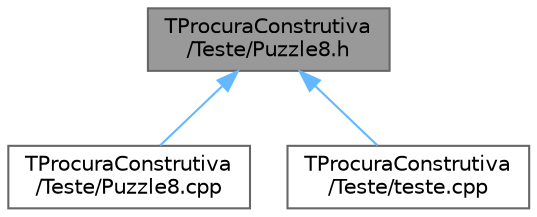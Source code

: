 digraph "TProcuraConstrutiva/Teste/Puzzle8.h"
{
 // LATEX_PDF_SIZE
  bgcolor="transparent";
  edge [fontname=Helvetica,fontsize=10,labelfontname=Helvetica,labelfontsize=10];
  node [fontname=Helvetica,fontsize=10,shape=box,height=0.2,width=0.4];
  Node1 [id="Node000001",label="TProcuraConstrutiva\l/Teste/Puzzle8.h",height=0.2,width=0.4,color="gray40", fillcolor="grey60", style="filled", fontcolor="black",tooltip=" "];
  Node1 -> Node2 [id="edge3_Node000001_Node000002",dir="back",color="steelblue1",style="solid",tooltip=" "];
  Node2 [id="Node000002",label="TProcuraConstrutiva\l/Teste/Puzzle8.cpp",height=0.2,width=0.4,color="grey40", fillcolor="white", style="filled",URL="$Puzzle8_8cpp.html",tooltip=" "];
  Node1 -> Node3 [id="edge4_Node000001_Node000003",dir="back",color="steelblue1",style="solid",tooltip=" "];
  Node3 [id="Node000003",label="TProcuraConstrutiva\l/Teste/teste.cpp",height=0.2,width=0.4,color="grey40", fillcolor="white", style="filled",URL="$TProcuraConstrutiva_2Teste_2teste_8cpp.html",tooltip=" "];
}
